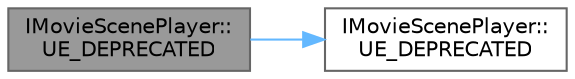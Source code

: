 digraph "IMovieScenePlayer::UE_DEPRECATED"
{
 // INTERACTIVE_SVG=YES
 // LATEX_PDF_SIZE
  bgcolor="transparent";
  edge [fontname=Helvetica,fontsize=10,labelfontname=Helvetica,labelfontsize=10];
  node [fontname=Helvetica,fontsize=10,shape=box,height=0.2,width=0.4];
  rankdir="LR";
  Node1 [id="Node000001",label="IMovieScenePlayer::\lUE_DEPRECATED",height=0.2,width=0.4,color="gray40", fillcolor="grey60", style="filled", fontcolor="black",tooltip="List of binding overrides to use for the sequence."];
  Node1 -> Node2 [id="edge1_Node000001_Node000002",color="steelblue1",style="solid",tooltip=" "];
  Node2 [id="Node000002",label="IMovieScenePlayer::\lUE_DEPRECATED",height=0.2,width=0.4,color="grey40", fillcolor="white", style="filled",URL="$dc/d16/classIMovieScenePlayer.html#ac08ef96ff613d4817fcf1f7fae1f26dc",tooltip=" "];
}
